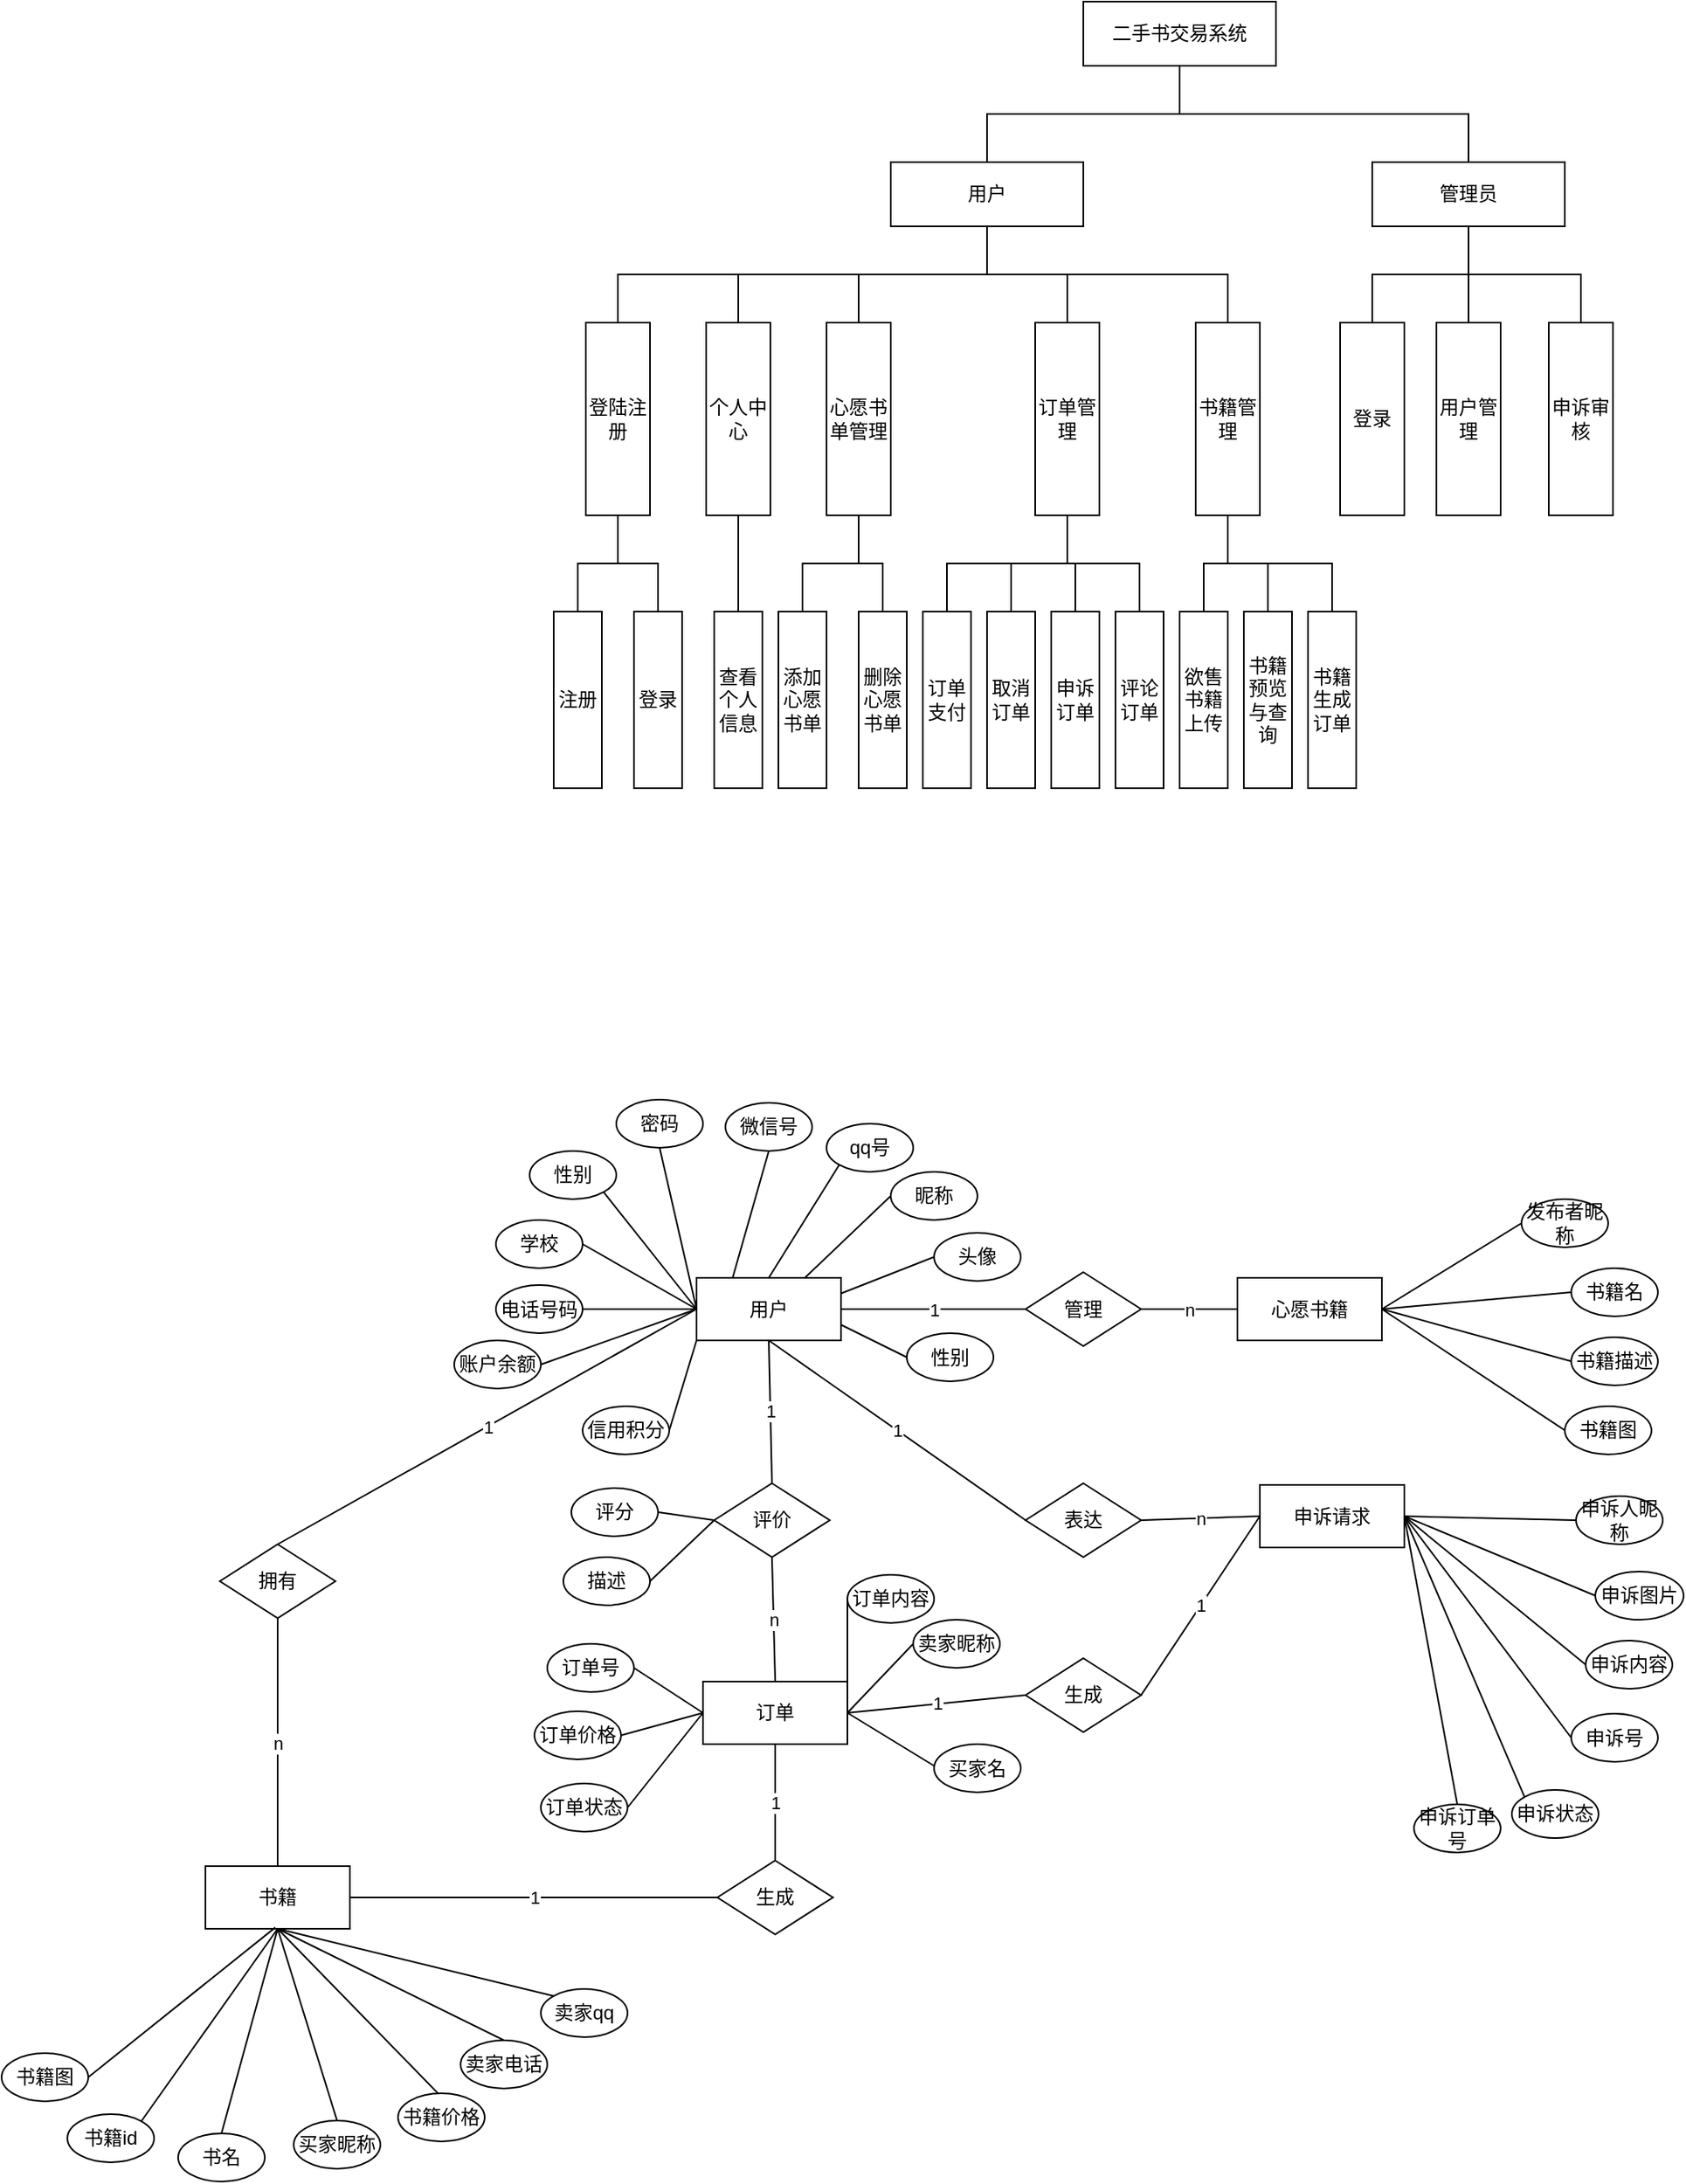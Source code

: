<mxfile version="14.7.4" type="github">
  <diagram id="4o0ffktTfMrf9YX3-bX-" name="Page-1">
    <mxGraphModel dx="1784" dy="772" grid="0" gridSize="10" guides="1" tooltips="1" connect="1" arrows="1" fold="1" page="0" pageScale="1" pageWidth="827" pageHeight="1169" math="0" shadow="0">
      <root>
        <mxCell id="0" />
        <mxCell id="1" parent="0" />
        <mxCell id="ZkkszKnoVTtbmK1aXRnz-1" style="edgeStyle=orthogonalEdgeStyle;rounded=0;orthogonalLoop=1;jettySize=auto;html=1;exitX=0.5;exitY=1;exitDx=0;exitDy=0;endArrow=none;endFill=0;" parent="1" source="ZkkszKnoVTtbmK1aXRnz-3" target="ZkkszKnoVTtbmK1aXRnz-9" edge="1">
          <mxGeometry relative="1" as="geometry" />
        </mxCell>
        <mxCell id="ZkkszKnoVTtbmK1aXRnz-2" style="edgeStyle=orthogonalEdgeStyle;rounded=0;orthogonalLoop=1;jettySize=auto;html=1;entryX=0.5;entryY=0;entryDx=0;entryDy=0;endArrow=none;endFill=0;exitX=0.5;exitY=1;exitDx=0;exitDy=0;" parent="1" source="ZkkszKnoVTtbmK1aXRnz-3" target="ZkkszKnoVTtbmK1aXRnz-13" edge="1">
          <mxGeometry relative="1" as="geometry" />
        </mxCell>
        <mxCell id="ZkkszKnoVTtbmK1aXRnz-3" value="二手书交易系统" style="rounded=0;whiteSpace=wrap;html=1;" parent="1" vertex="1">
          <mxGeometry x="370" y="40" width="120" height="40" as="geometry" />
        </mxCell>
        <mxCell id="ZkkszKnoVTtbmK1aXRnz-4" style="edgeStyle=orthogonalEdgeStyle;rounded=0;orthogonalLoop=1;jettySize=auto;html=1;exitX=0.5;exitY=0;exitDx=0;exitDy=0;entryX=0;entryY=0.5;entryDx=0;entryDy=0;endArrow=none;endFill=0;" parent="1" source="ZkkszKnoVTtbmK1aXRnz-9" target="ZkkszKnoVTtbmK1aXRnz-16" edge="1">
          <mxGeometry relative="1" as="geometry" />
        </mxCell>
        <mxCell id="ZkkszKnoVTtbmK1aXRnz-5" style="edgeStyle=orthogonalEdgeStyle;rounded=0;orthogonalLoop=1;jettySize=auto;html=1;exitX=0.5;exitY=0;exitDx=0;exitDy=0;entryX=0;entryY=0.5;entryDx=0;entryDy=0;endArrow=none;endFill=0;" parent="1" source="ZkkszKnoVTtbmK1aXRnz-9" target="ZkkszKnoVTtbmK1aXRnz-18" edge="1">
          <mxGeometry relative="1" as="geometry" />
        </mxCell>
        <mxCell id="ZkkszKnoVTtbmK1aXRnz-6" style="edgeStyle=orthogonalEdgeStyle;rounded=0;orthogonalLoop=1;jettySize=auto;html=1;exitX=0.5;exitY=0;exitDx=0;exitDy=0;entryX=0;entryY=0.5;entryDx=0;entryDy=0;endArrow=none;endFill=0;" parent="1" source="ZkkszKnoVTtbmK1aXRnz-9" target="ZkkszKnoVTtbmK1aXRnz-21" edge="1">
          <mxGeometry relative="1" as="geometry" />
        </mxCell>
        <mxCell id="ZkkszKnoVTtbmK1aXRnz-7" style="edgeStyle=orthogonalEdgeStyle;rounded=0;orthogonalLoop=1;jettySize=auto;html=1;exitX=0.5;exitY=0;exitDx=0;exitDy=0;entryX=0;entryY=0.5;entryDx=0;entryDy=0;endArrow=none;endFill=0;" parent="1" source="ZkkszKnoVTtbmK1aXRnz-9" target="ZkkszKnoVTtbmK1aXRnz-26" edge="1">
          <mxGeometry relative="1" as="geometry" />
        </mxCell>
        <mxCell id="ZkkszKnoVTtbmK1aXRnz-8" style="edgeStyle=orthogonalEdgeStyle;rounded=0;orthogonalLoop=1;jettySize=auto;html=1;exitX=0.5;exitY=0;exitDx=0;exitDy=0;entryX=0;entryY=0.5;entryDx=0;entryDy=0;endArrow=none;endFill=0;" parent="1" source="ZkkszKnoVTtbmK1aXRnz-9" target="ZkkszKnoVTtbmK1aXRnz-30" edge="1">
          <mxGeometry relative="1" as="geometry" />
        </mxCell>
        <mxCell id="ZkkszKnoVTtbmK1aXRnz-9" value="用户" style="rounded=0;whiteSpace=wrap;html=1;direction=west;" parent="1" vertex="1">
          <mxGeometry x="250" y="140" width="120" height="40" as="geometry" />
        </mxCell>
        <mxCell id="ZkkszKnoVTtbmK1aXRnz-10" style="edgeStyle=orthogonalEdgeStyle;rounded=0;orthogonalLoop=1;jettySize=auto;html=1;exitX=0.5;exitY=1;exitDx=0;exitDy=0;entryX=0;entryY=0.5;entryDx=0;entryDy=0;endArrow=none;endFill=0;" parent="1" source="ZkkszKnoVTtbmK1aXRnz-13" target="ZkkszKnoVTtbmK1aXRnz-31" edge="1">
          <mxGeometry relative="1" as="geometry" />
        </mxCell>
        <mxCell id="ZkkszKnoVTtbmK1aXRnz-11" style="edgeStyle=orthogonalEdgeStyle;rounded=0;orthogonalLoop=1;jettySize=auto;html=1;exitX=0.5;exitY=1;exitDx=0;exitDy=0;entryX=0;entryY=0.5;entryDx=0;entryDy=0;endArrow=none;endFill=0;" parent="1" source="ZkkszKnoVTtbmK1aXRnz-13" target="ZkkszKnoVTtbmK1aXRnz-32" edge="1">
          <mxGeometry relative="1" as="geometry" />
        </mxCell>
        <mxCell id="ZkkszKnoVTtbmK1aXRnz-12" style="edgeStyle=orthogonalEdgeStyle;rounded=0;orthogonalLoop=1;jettySize=auto;html=1;exitX=0.5;exitY=1;exitDx=0;exitDy=0;entryX=0;entryY=0.5;entryDx=0;entryDy=0;endArrow=none;endFill=0;" parent="1" source="ZkkszKnoVTtbmK1aXRnz-13" target="ZkkszKnoVTtbmK1aXRnz-33" edge="1">
          <mxGeometry relative="1" as="geometry" />
        </mxCell>
        <mxCell id="ZkkszKnoVTtbmK1aXRnz-13" value="管理员" style="rounded=0;whiteSpace=wrap;html=1;" parent="1" vertex="1">
          <mxGeometry x="550" y="140" width="120" height="40" as="geometry" />
        </mxCell>
        <mxCell id="ZkkszKnoVTtbmK1aXRnz-14" style="edgeStyle=orthogonalEdgeStyle;rounded=0;orthogonalLoop=1;jettySize=auto;html=1;exitX=1;exitY=0.5;exitDx=0;exitDy=0;entryX=0;entryY=0.5;entryDx=0;entryDy=0;endArrow=none;endFill=0;" parent="1" source="ZkkszKnoVTtbmK1aXRnz-16" target="ZkkszKnoVTtbmK1aXRnz-34" edge="1">
          <mxGeometry relative="1" as="geometry" />
        </mxCell>
        <mxCell id="ZkkszKnoVTtbmK1aXRnz-15" style="edgeStyle=orthogonalEdgeStyle;rounded=0;orthogonalLoop=1;jettySize=auto;html=1;exitX=1;exitY=0.5;exitDx=0;exitDy=0;entryX=0;entryY=0.5;entryDx=0;entryDy=0;endArrow=none;endFill=0;" parent="1" source="ZkkszKnoVTtbmK1aXRnz-16" target="ZkkszKnoVTtbmK1aXRnz-35" edge="1">
          <mxGeometry relative="1" as="geometry" />
        </mxCell>
        <mxCell id="ZkkszKnoVTtbmK1aXRnz-16" value="登陆注册" style="rounded=0;whiteSpace=wrap;html=1;direction=south;" parent="1" vertex="1">
          <mxGeometry x="60" y="240" width="40" height="120" as="geometry" />
        </mxCell>
        <mxCell id="ZkkszKnoVTtbmK1aXRnz-17" style="edgeStyle=orthogonalEdgeStyle;rounded=0;orthogonalLoop=1;jettySize=auto;html=1;exitX=1;exitY=0.5;exitDx=0;exitDy=0;entryX=0;entryY=0.5;entryDx=0;entryDy=0;endArrow=none;endFill=0;" parent="1" source="ZkkszKnoVTtbmK1aXRnz-18" target="ZkkszKnoVTtbmK1aXRnz-36" edge="1">
          <mxGeometry relative="1" as="geometry" />
        </mxCell>
        <mxCell id="ZkkszKnoVTtbmK1aXRnz-18" value="个人中心" style="rounded=0;whiteSpace=wrap;html=1;direction=south;" parent="1" vertex="1">
          <mxGeometry x="135" y="240" width="40" height="120" as="geometry" />
        </mxCell>
        <mxCell id="ZkkszKnoVTtbmK1aXRnz-19" style="edgeStyle=orthogonalEdgeStyle;rounded=0;orthogonalLoop=1;jettySize=auto;html=1;exitX=1;exitY=0.5;exitDx=0;exitDy=0;entryX=0;entryY=0.5;entryDx=0;entryDy=0;endArrow=none;endFill=0;" parent="1" source="ZkkszKnoVTtbmK1aXRnz-21" target="ZkkszKnoVTtbmK1aXRnz-37" edge="1">
          <mxGeometry relative="1" as="geometry" />
        </mxCell>
        <mxCell id="ZkkszKnoVTtbmK1aXRnz-20" style="edgeStyle=orthogonalEdgeStyle;rounded=0;orthogonalLoop=1;jettySize=auto;html=1;exitX=1;exitY=0.5;exitDx=0;exitDy=0;entryX=0;entryY=0.5;entryDx=0;entryDy=0;endArrow=none;endFill=0;" parent="1" source="ZkkszKnoVTtbmK1aXRnz-21" target="ZkkszKnoVTtbmK1aXRnz-38" edge="1">
          <mxGeometry relative="1" as="geometry" />
        </mxCell>
        <mxCell id="ZkkszKnoVTtbmK1aXRnz-21" value="心愿书单管理" style="rounded=0;whiteSpace=wrap;html=1;direction=south;" parent="1" vertex="1">
          <mxGeometry x="210" y="240" width="40" height="120" as="geometry" />
        </mxCell>
        <mxCell id="ZkkszKnoVTtbmK1aXRnz-22" style="edgeStyle=orthogonalEdgeStyle;rounded=0;orthogonalLoop=1;jettySize=auto;html=1;exitX=1;exitY=0.5;exitDx=0;exitDy=0;entryX=0;entryY=0.5;entryDx=0;entryDy=0;endArrow=none;endFill=0;" parent="1" source="ZkkszKnoVTtbmK1aXRnz-26" target="ZkkszKnoVTtbmK1aXRnz-39" edge="1">
          <mxGeometry relative="1" as="geometry" />
        </mxCell>
        <mxCell id="ZkkszKnoVTtbmK1aXRnz-23" style="edgeStyle=orthogonalEdgeStyle;rounded=0;orthogonalLoop=1;jettySize=auto;html=1;exitX=1;exitY=0.5;exitDx=0;exitDy=0;entryX=0;entryY=0.5;entryDx=0;entryDy=0;endArrow=none;endFill=0;" parent="1" source="ZkkszKnoVTtbmK1aXRnz-26" target="ZkkszKnoVTtbmK1aXRnz-40" edge="1">
          <mxGeometry relative="1" as="geometry" />
        </mxCell>
        <mxCell id="ZkkszKnoVTtbmK1aXRnz-24" style="edgeStyle=orthogonalEdgeStyle;rounded=0;orthogonalLoop=1;jettySize=auto;html=1;exitX=1;exitY=0.5;exitDx=0;exitDy=0;entryX=0;entryY=0.5;entryDx=0;entryDy=0;endArrow=none;endFill=0;" parent="1" source="ZkkszKnoVTtbmK1aXRnz-26" target="ZkkszKnoVTtbmK1aXRnz-41" edge="1">
          <mxGeometry relative="1" as="geometry" />
        </mxCell>
        <mxCell id="ZkkszKnoVTtbmK1aXRnz-25" style="edgeStyle=orthogonalEdgeStyle;rounded=0;orthogonalLoop=1;jettySize=auto;html=1;exitX=1;exitY=0.5;exitDx=0;exitDy=0;entryX=0;entryY=0.5;entryDx=0;entryDy=0;endArrow=none;endFill=0;" parent="1" source="ZkkszKnoVTtbmK1aXRnz-26" target="ZkkszKnoVTtbmK1aXRnz-42" edge="1">
          <mxGeometry relative="1" as="geometry" />
        </mxCell>
        <mxCell id="ZkkszKnoVTtbmK1aXRnz-26" value="订单管理" style="rounded=0;whiteSpace=wrap;html=1;direction=south;" parent="1" vertex="1">
          <mxGeometry x="340" y="240" width="40" height="120" as="geometry" />
        </mxCell>
        <mxCell id="ZkkszKnoVTtbmK1aXRnz-27" style="edgeStyle=orthogonalEdgeStyle;rounded=0;orthogonalLoop=1;jettySize=auto;html=1;exitX=1;exitY=0.5;exitDx=0;exitDy=0;entryX=0;entryY=0.5;entryDx=0;entryDy=0;endArrow=none;endFill=0;" parent="1" source="ZkkszKnoVTtbmK1aXRnz-30" target="ZkkszKnoVTtbmK1aXRnz-43" edge="1">
          <mxGeometry relative="1" as="geometry" />
        </mxCell>
        <mxCell id="ZkkszKnoVTtbmK1aXRnz-28" style="edgeStyle=orthogonalEdgeStyle;rounded=0;orthogonalLoop=1;jettySize=auto;html=1;exitX=1;exitY=0.5;exitDx=0;exitDy=0;entryX=0;entryY=0.5;entryDx=0;entryDy=0;endArrow=none;endFill=0;" parent="1" source="ZkkszKnoVTtbmK1aXRnz-30" target="ZkkszKnoVTtbmK1aXRnz-44" edge="1">
          <mxGeometry relative="1" as="geometry" />
        </mxCell>
        <mxCell id="ZkkszKnoVTtbmK1aXRnz-29" style="edgeStyle=orthogonalEdgeStyle;rounded=0;orthogonalLoop=1;jettySize=auto;html=1;exitX=1;exitY=0.5;exitDx=0;exitDy=0;entryX=0;entryY=0.5;entryDx=0;entryDy=0;endArrow=none;endFill=0;" parent="1" source="ZkkszKnoVTtbmK1aXRnz-30" target="ZkkszKnoVTtbmK1aXRnz-45" edge="1">
          <mxGeometry relative="1" as="geometry" />
        </mxCell>
        <mxCell id="ZkkszKnoVTtbmK1aXRnz-30" value="书籍管理" style="rounded=0;whiteSpace=wrap;html=1;direction=south;" parent="1" vertex="1">
          <mxGeometry x="440" y="240" width="40" height="120" as="geometry" />
        </mxCell>
        <mxCell id="ZkkszKnoVTtbmK1aXRnz-31" value="登录" style="rounded=0;whiteSpace=wrap;html=1;direction=south;" parent="1" vertex="1">
          <mxGeometry x="530" y="240" width="40" height="120" as="geometry" />
        </mxCell>
        <mxCell id="ZkkszKnoVTtbmK1aXRnz-32" value="用户管理" style="rounded=0;whiteSpace=wrap;html=1;direction=south;" parent="1" vertex="1">
          <mxGeometry x="590" y="240" width="40" height="120" as="geometry" />
        </mxCell>
        <mxCell id="ZkkszKnoVTtbmK1aXRnz-33" value="申诉审核" style="rounded=0;whiteSpace=wrap;html=1;direction=south;" parent="1" vertex="1">
          <mxGeometry x="660" y="240" width="40" height="120" as="geometry" />
        </mxCell>
        <mxCell id="ZkkszKnoVTtbmK1aXRnz-34" value="注册" style="rounded=0;whiteSpace=wrap;html=1;direction=south;" parent="1" vertex="1">
          <mxGeometry x="40" y="420" width="30" height="110" as="geometry" />
        </mxCell>
        <mxCell id="ZkkszKnoVTtbmK1aXRnz-35" value="登录" style="rounded=0;whiteSpace=wrap;html=1;direction=south;" parent="1" vertex="1">
          <mxGeometry x="90" y="420" width="30" height="110" as="geometry" />
        </mxCell>
        <mxCell id="ZkkszKnoVTtbmK1aXRnz-36" value="查看个人信息" style="rounded=0;whiteSpace=wrap;html=1;direction=south;" parent="1" vertex="1">
          <mxGeometry x="140" y="420" width="30" height="110" as="geometry" />
        </mxCell>
        <mxCell id="ZkkszKnoVTtbmK1aXRnz-37" value="添加心愿书单" style="rounded=0;whiteSpace=wrap;html=1;direction=south;" parent="1" vertex="1">
          <mxGeometry x="180" y="420" width="30" height="110" as="geometry" />
        </mxCell>
        <mxCell id="ZkkszKnoVTtbmK1aXRnz-38" value="删除心愿书单" style="rounded=0;whiteSpace=wrap;html=1;direction=south;" parent="1" vertex="1">
          <mxGeometry x="230" y="420" width="30" height="110" as="geometry" />
        </mxCell>
        <mxCell id="ZkkszKnoVTtbmK1aXRnz-39" value="订单支付" style="rounded=0;whiteSpace=wrap;html=1;direction=south;" parent="1" vertex="1">
          <mxGeometry x="270" y="420" width="30" height="110" as="geometry" />
        </mxCell>
        <mxCell id="ZkkszKnoVTtbmK1aXRnz-40" value="取消订单" style="rounded=0;whiteSpace=wrap;html=1;direction=south;" parent="1" vertex="1">
          <mxGeometry x="310" y="420" width="30" height="110" as="geometry" />
        </mxCell>
        <mxCell id="ZkkszKnoVTtbmK1aXRnz-41" value="申诉订单" style="rounded=0;whiteSpace=wrap;html=1;direction=south;" parent="1" vertex="1">
          <mxGeometry x="350" y="420" width="30" height="110" as="geometry" />
        </mxCell>
        <mxCell id="ZkkszKnoVTtbmK1aXRnz-42" value="评论订单" style="rounded=0;whiteSpace=wrap;html=1;direction=south;" parent="1" vertex="1">
          <mxGeometry x="390" y="420" width="30" height="110" as="geometry" />
        </mxCell>
        <mxCell id="ZkkszKnoVTtbmK1aXRnz-43" value="欲售书籍上传" style="rounded=0;whiteSpace=wrap;html=1;direction=south;" parent="1" vertex="1">
          <mxGeometry x="430" y="420" width="30" height="110" as="geometry" />
        </mxCell>
        <mxCell id="ZkkszKnoVTtbmK1aXRnz-44" value="书籍预览与查询" style="rounded=0;whiteSpace=wrap;html=1;direction=south;" parent="1" vertex="1">
          <mxGeometry x="470" y="420" width="30" height="110" as="geometry" />
        </mxCell>
        <mxCell id="ZkkszKnoVTtbmK1aXRnz-45" value="书籍生成订单" style="rounded=0;whiteSpace=wrap;html=1;direction=south;" parent="1" vertex="1">
          <mxGeometry x="510" y="420" width="30" height="110" as="geometry" />
        </mxCell>
        <mxCell id="ZkkszKnoVTtbmK1aXRnz-46" value="1" style="edgeStyle=none;rounded=0;orthogonalLoop=1;jettySize=auto;html=1;exitX=0.5;exitY=1;exitDx=0;exitDy=0;entryX=0.5;entryY=0;entryDx=0;entryDy=0;endArrow=none;endFill=0;" parent="1" source="ZkkszKnoVTtbmK1aXRnz-50" target="ZkkszKnoVTtbmK1aXRnz-74" edge="1">
          <mxGeometry relative="1" as="geometry" />
        </mxCell>
        <mxCell id="ZkkszKnoVTtbmK1aXRnz-47" value="1" style="edgeStyle=none;rounded=0;orthogonalLoop=1;jettySize=auto;html=1;exitX=1;exitY=0.5;exitDx=0;exitDy=0;entryX=0;entryY=0.5;entryDx=0;entryDy=0;endArrow=none;endFill=0;" parent="1" source="ZkkszKnoVTtbmK1aXRnz-50" target="ZkkszKnoVTtbmK1aXRnz-78" edge="1">
          <mxGeometry relative="1" as="geometry" />
        </mxCell>
        <mxCell id="ZkkszKnoVTtbmK1aXRnz-48" value="1" style="edgeStyle=none;rounded=0;orthogonalLoop=1;jettySize=auto;html=1;entryX=0;entryY=0.5;entryDx=0;entryDy=0;endArrow=none;endFill=0;exitX=0.5;exitY=1;exitDx=0;exitDy=0;" parent="1" source="ZkkszKnoVTtbmK1aXRnz-50" target="ZkkszKnoVTtbmK1aXRnz-80" edge="1">
          <mxGeometry relative="1" as="geometry" />
        </mxCell>
        <mxCell id="ZkkszKnoVTtbmK1aXRnz-49" style="edgeStyle=none;rounded=0;orthogonalLoop=1;jettySize=auto;html=1;exitX=1;exitY=0.75;exitDx=0;exitDy=0;entryX=0;entryY=0.5;entryDx=0;entryDy=0;endArrow=none;endFill=0;" parent="1" source="ZkkszKnoVTtbmK1aXRnz-50" target="ZkkszKnoVTtbmK1aXRnz-137" edge="1">
          <mxGeometry relative="1" as="geometry" />
        </mxCell>
        <mxCell id="bPHqQYPLhakSbmtWYrmr-3" value="1" style="edgeStyle=none;rounded=0;orthogonalLoop=1;jettySize=auto;html=1;exitX=0;exitY=0.5;exitDx=0;exitDy=0;entryX=0.5;entryY=0;entryDx=0;entryDy=0;endArrow=none;endFill=0;" edge="1" parent="1" source="ZkkszKnoVTtbmK1aXRnz-50" target="bPHqQYPLhakSbmtWYrmr-2">
          <mxGeometry relative="1" as="geometry" />
        </mxCell>
        <mxCell id="ZkkszKnoVTtbmK1aXRnz-50" value="用户" style="rounded=0;whiteSpace=wrap;html=1;" parent="1" vertex="1">
          <mxGeometry x="129" y="835" width="90" height="39" as="geometry" />
        </mxCell>
        <mxCell id="ZkkszKnoVTtbmK1aXRnz-51" value="1" style="edgeStyle=none;rounded=0;orthogonalLoop=1;jettySize=auto;html=1;exitX=0.5;exitY=1;exitDx=0;exitDy=0;entryX=0.5;entryY=0;entryDx=0;entryDy=0;endArrow=none;endFill=0;" parent="1" source="ZkkszKnoVTtbmK1aXRnz-59" target="ZkkszKnoVTtbmK1aXRnz-76" edge="1">
          <mxGeometry relative="1" as="geometry" />
        </mxCell>
        <mxCell id="ZkkszKnoVTtbmK1aXRnz-52" style="edgeStyle=none;rounded=0;orthogonalLoop=1;jettySize=auto;html=1;exitX=0;exitY=0.5;exitDx=0;exitDy=0;entryX=1;entryY=0.5;entryDx=0;entryDy=0;endArrow=none;endFill=0;" parent="1" source="ZkkszKnoVTtbmK1aXRnz-59" target="ZkkszKnoVTtbmK1aXRnz-110" edge="1">
          <mxGeometry relative="1" as="geometry" />
        </mxCell>
        <mxCell id="ZkkszKnoVTtbmK1aXRnz-53" style="edgeStyle=none;rounded=0;orthogonalLoop=1;jettySize=auto;html=1;exitX=0;exitY=0.5;exitDx=0;exitDy=0;entryX=1;entryY=0.5;entryDx=0;entryDy=0;endArrow=none;endFill=0;" parent="1" source="ZkkszKnoVTtbmK1aXRnz-59" target="ZkkszKnoVTtbmK1aXRnz-108" edge="1">
          <mxGeometry relative="1" as="geometry" />
        </mxCell>
        <mxCell id="ZkkszKnoVTtbmK1aXRnz-54" style="edgeStyle=none;rounded=0;orthogonalLoop=1;jettySize=auto;html=1;exitX=0;exitY=0.5;exitDx=0;exitDy=0;entryX=1;entryY=0.5;entryDx=0;entryDy=0;endArrow=none;endFill=0;" parent="1" source="ZkkszKnoVTtbmK1aXRnz-59" target="ZkkszKnoVTtbmK1aXRnz-109" edge="1">
          <mxGeometry relative="1" as="geometry" />
        </mxCell>
        <mxCell id="ZkkszKnoVTtbmK1aXRnz-55" style="edgeStyle=none;rounded=0;orthogonalLoop=1;jettySize=auto;html=1;exitX=1;exitY=0.5;exitDx=0;exitDy=0;entryX=0.5;entryY=1;entryDx=0;entryDy=0;endArrow=none;endFill=0;" parent="1" source="ZkkszKnoVTtbmK1aXRnz-59" target="ZkkszKnoVTtbmK1aXRnz-111" edge="1">
          <mxGeometry relative="1" as="geometry" />
        </mxCell>
        <mxCell id="ZkkszKnoVTtbmK1aXRnz-56" style="edgeStyle=none;rounded=0;orthogonalLoop=1;jettySize=auto;html=1;exitX=1;exitY=0.5;exitDx=0;exitDy=0;entryX=0;entryY=0.5;entryDx=0;entryDy=0;endArrow=none;endFill=0;" parent="1" source="ZkkszKnoVTtbmK1aXRnz-59" target="ZkkszKnoVTtbmK1aXRnz-112" edge="1">
          <mxGeometry relative="1" as="geometry" />
        </mxCell>
        <mxCell id="ZkkszKnoVTtbmK1aXRnz-57" style="edgeStyle=none;rounded=0;orthogonalLoop=1;jettySize=auto;html=1;exitX=1;exitY=0.5;exitDx=0;exitDy=0;entryX=0;entryY=0.5;entryDx=0;entryDy=0;endArrow=none;endFill=0;" parent="1" source="ZkkszKnoVTtbmK1aXRnz-59" target="ZkkszKnoVTtbmK1aXRnz-113" edge="1">
          <mxGeometry relative="1" as="geometry" />
        </mxCell>
        <mxCell id="ZkkszKnoVTtbmK1aXRnz-58" value="1" style="edgeStyle=none;rounded=0;orthogonalLoop=1;jettySize=auto;html=1;exitX=1;exitY=0.5;exitDx=0;exitDy=0;entryX=0;entryY=0.5;entryDx=0;entryDy=0;endArrow=none;endFill=0;" parent="1" source="ZkkszKnoVTtbmK1aXRnz-59" target="ZkkszKnoVTtbmK1aXRnz-115" edge="1">
          <mxGeometry relative="1" as="geometry" />
        </mxCell>
        <mxCell id="ZkkszKnoVTtbmK1aXRnz-59" value="订单" style="rounded=0;whiteSpace=wrap;html=1;" parent="1" vertex="1">
          <mxGeometry x="133" y="1086.5" width="90" height="39" as="geometry" />
        </mxCell>
        <mxCell id="ZkkszKnoVTtbmK1aXRnz-60" style="edgeStyle=none;rounded=0;orthogonalLoop=1;jettySize=auto;html=1;exitX=0.5;exitY=1;exitDx=0;exitDy=0;entryX=1;entryY=0;entryDx=0;entryDy=0;endArrow=none;endFill=0;" parent="1" source="ZkkszKnoVTtbmK1aXRnz-66" target="ZkkszKnoVTtbmK1aXRnz-107" edge="1">
          <mxGeometry relative="1" as="geometry" />
        </mxCell>
        <mxCell id="ZkkszKnoVTtbmK1aXRnz-61" style="edgeStyle=none;rounded=0;orthogonalLoop=1;jettySize=auto;html=1;exitX=0.5;exitY=1;exitDx=0;exitDy=0;entryX=0.5;entryY=0;entryDx=0;entryDy=0;endArrow=none;endFill=0;" parent="1" source="ZkkszKnoVTtbmK1aXRnz-66" target="ZkkszKnoVTtbmK1aXRnz-102" edge="1">
          <mxGeometry relative="1" as="geometry" />
        </mxCell>
        <mxCell id="ZkkszKnoVTtbmK1aXRnz-62" style="edgeStyle=none;rounded=0;orthogonalLoop=1;jettySize=auto;html=1;exitX=0.5;exitY=1;exitDx=0;exitDy=0;entryX=0.5;entryY=0;entryDx=0;entryDy=0;endArrow=none;endFill=0;" parent="1" source="ZkkszKnoVTtbmK1aXRnz-66" target="ZkkszKnoVTtbmK1aXRnz-103" edge="1">
          <mxGeometry relative="1" as="geometry" />
        </mxCell>
        <mxCell id="ZkkszKnoVTtbmK1aXRnz-63" style="edgeStyle=none;rounded=0;orthogonalLoop=1;jettySize=auto;html=1;exitX=0.5;exitY=1;exitDx=0;exitDy=0;entryX=0.5;entryY=0.073;entryDx=0;entryDy=0;entryPerimeter=0;endArrow=none;endFill=0;" parent="1" source="ZkkszKnoVTtbmK1aXRnz-66" target="ZkkszKnoVTtbmK1aXRnz-104" edge="1">
          <mxGeometry relative="1" as="geometry" />
        </mxCell>
        <mxCell id="ZkkszKnoVTtbmK1aXRnz-64" style="edgeStyle=none;rounded=0;orthogonalLoop=1;jettySize=auto;html=1;exitX=0.5;exitY=1;exitDx=0;exitDy=0;entryX=0.5;entryY=0;entryDx=0;entryDy=0;endArrow=none;endFill=0;" parent="1" source="ZkkszKnoVTtbmK1aXRnz-66" target="ZkkszKnoVTtbmK1aXRnz-105" edge="1">
          <mxGeometry relative="1" as="geometry" />
        </mxCell>
        <mxCell id="ZkkszKnoVTtbmK1aXRnz-65" style="edgeStyle=none;rounded=0;orthogonalLoop=1;jettySize=auto;html=1;exitX=0.5;exitY=1;exitDx=0;exitDy=0;entryX=0;entryY=0;entryDx=0;entryDy=0;endArrow=none;endFill=0;" parent="1" source="ZkkszKnoVTtbmK1aXRnz-66" target="ZkkszKnoVTtbmK1aXRnz-106" edge="1">
          <mxGeometry relative="1" as="geometry" />
        </mxCell>
        <mxCell id="ZkkszKnoVTtbmK1aXRnz-66" value="书籍" style="rounded=0;whiteSpace=wrap;html=1;" parent="1" vertex="1">
          <mxGeometry x="-177" y="1201.5" width="90" height="39" as="geometry" />
        </mxCell>
        <mxCell id="ZkkszKnoVTtbmK1aXRnz-67" style="edgeStyle=none;rounded=0;orthogonalLoop=1;jettySize=auto;html=1;exitX=1;exitY=0.5;exitDx=0;exitDy=0;entryX=0;entryY=0;entryDx=0;entryDy=0;endArrow=none;endFill=0;" parent="1" source="ZkkszKnoVTtbmK1aXRnz-69" target="ZkkszKnoVTtbmK1aXRnz-138" edge="1">
          <mxGeometry relative="1" as="geometry" />
        </mxCell>
        <mxCell id="ZkkszKnoVTtbmK1aXRnz-68" style="edgeStyle=none;rounded=0;orthogonalLoop=1;jettySize=auto;html=1;exitX=1;exitY=0.5;exitDx=0;exitDy=0;entryX=0.5;entryY=0;entryDx=0;entryDy=0;endArrow=none;endFill=0;" parent="1" source="ZkkszKnoVTtbmK1aXRnz-69" target="ZkkszKnoVTtbmK1aXRnz-139" edge="1">
          <mxGeometry relative="1" as="geometry" />
        </mxCell>
        <mxCell id="ZkkszKnoVTtbmK1aXRnz-69" value="申诉请求" style="rounded=0;whiteSpace=wrap;html=1;" parent="1" vertex="1">
          <mxGeometry x="480" y="964" width="90" height="39" as="geometry" />
        </mxCell>
        <mxCell id="ZkkszKnoVTtbmK1aXRnz-70" value="心愿书籍" style="rounded=0;whiteSpace=wrap;html=1;" parent="1" vertex="1">
          <mxGeometry x="466" y="835" width="90" height="39" as="geometry" />
        </mxCell>
        <mxCell id="ZkkszKnoVTtbmK1aXRnz-71" value="n" style="edgeStyle=none;rounded=0;orthogonalLoop=1;jettySize=auto;html=1;exitX=0.5;exitY=1;exitDx=0;exitDy=0;entryX=0.5;entryY=0;entryDx=0;entryDy=0;endArrow=none;endFill=0;" parent="1" source="ZkkszKnoVTtbmK1aXRnz-74" target="ZkkszKnoVTtbmK1aXRnz-59" edge="1">
          <mxGeometry relative="1" as="geometry" />
        </mxCell>
        <mxCell id="ZkkszKnoVTtbmK1aXRnz-72" style="edgeStyle=none;rounded=0;orthogonalLoop=1;jettySize=auto;html=1;exitX=0;exitY=0.5;exitDx=0;exitDy=0;entryX=1;entryY=0.5;entryDx=0;entryDy=0;endArrow=none;endFill=0;" parent="1" source="ZkkszKnoVTtbmK1aXRnz-74" target="ZkkszKnoVTtbmK1aXRnz-100" edge="1">
          <mxGeometry relative="1" as="geometry" />
        </mxCell>
        <mxCell id="ZkkszKnoVTtbmK1aXRnz-73" style="edgeStyle=none;rounded=0;orthogonalLoop=1;jettySize=auto;html=1;exitX=0;exitY=0.5;exitDx=0;exitDy=0;entryX=1;entryY=0.5;entryDx=0;entryDy=0;endArrow=none;endFill=0;" parent="1" source="ZkkszKnoVTtbmK1aXRnz-74" target="ZkkszKnoVTtbmK1aXRnz-101" edge="1">
          <mxGeometry relative="1" as="geometry" />
        </mxCell>
        <mxCell id="ZkkszKnoVTtbmK1aXRnz-74" value="评价" style="rhombus;whiteSpace=wrap;html=1;" parent="1" vertex="1">
          <mxGeometry x="140" y="963" width="72" height="46" as="geometry" />
        </mxCell>
        <mxCell id="ZkkszKnoVTtbmK1aXRnz-75" value="1" style="edgeStyle=none;rounded=0;orthogonalLoop=1;jettySize=auto;html=1;exitX=0;exitY=0.5;exitDx=0;exitDy=0;entryX=1;entryY=0.5;entryDx=0;entryDy=0;endArrow=none;endFill=0;" parent="1" source="ZkkszKnoVTtbmK1aXRnz-76" target="ZkkszKnoVTtbmK1aXRnz-66" edge="1">
          <mxGeometry relative="1" as="geometry" />
        </mxCell>
        <mxCell id="ZkkszKnoVTtbmK1aXRnz-76" value="生成" style="rhombus;whiteSpace=wrap;html=1;" parent="1" vertex="1">
          <mxGeometry x="142" y="1198" width="72" height="46" as="geometry" />
        </mxCell>
        <mxCell id="ZkkszKnoVTtbmK1aXRnz-77" value="n" style="edgeStyle=none;rounded=0;orthogonalLoop=1;jettySize=auto;html=1;exitX=1;exitY=0.5;exitDx=0;exitDy=0;entryX=0;entryY=0.5;entryDx=0;entryDy=0;endArrow=none;endFill=0;" parent="1" source="ZkkszKnoVTtbmK1aXRnz-78" target="ZkkszKnoVTtbmK1aXRnz-70" edge="1">
          <mxGeometry relative="1" as="geometry" />
        </mxCell>
        <mxCell id="ZkkszKnoVTtbmK1aXRnz-78" value="管理" style="rhombus;whiteSpace=wrap;html=1;" parent="1" vertex="1">
          <mxGeometry x="334" y="831.5" width="72" height="46" as="geometry" />
        </mxCell>
        <mxCell id="ZkkszKnoVTtbmK1aXRnz-79" value="n" style="edgeStyle=none;rounded=0;orthogonalLoop=1;jettySize=auto;html=1;exitX=1;exitY=0.5;exitDx=0;exitDy=0;entryX=0;entryY=0.5;entryDx=0;entryDy=0;endArrow=none;endFill=0;" parent="1" source="ZkkszKnoVTtbmK1aXRnz-80" target="ZkkszKnoVTtbmK1aXRnz-69" edge="1">
          <mxGeometry relative="1" as="geometry" />
        </mxCell>
        <mxCell id="ZkkszKnoVTtbmK1aXRnz-80" value="表达" style="rhombus;whiteSpace=wrap;html=1;" parent="1" vertex="1">
          <mxGeometry x="334" y="963" width="72" height="46" as="geometry" />
        </mxCell>
        <mxCell id="ZkkszKnoVTtbmK1aXRnz-81" style="edgeStyle=none;rounded=0;orthogonalLoop=1;jettySize=auto;html=1;exitX=0.5;exitY=1;exitDx=0;exitDy=0;endArrow=none;endFill=0;" parent="1" source="ZkkszKnoVTtbmK1aXRnz-69" target="ZkkszKnoVTtbmK1aXRnz-69" edge="1">
          <mxGeometry relative="1" as="geometry" />
        </mxCell>
        <mxCell id="ZkkszKnoVTtbmK1aXRnz-82" style="edgeStyle=none;rounded=0;orthogonalLoop=1;jettySize=auto;html=1;exitX=1;exitY=0.5;exitDx=0;exitDy=0;entryX=0;entryY=0.5;entryDx=0;entryDy=0;endArrow=none;endFill=0;" parent="1" source="ZkkszKnoVTtbmK1aXRnz-83" target="ZkkszKnoVTtbmK1aXRnz-50" edge="1">
          <mxGeometry relative="1" as="geometry" />
        </mxCell>
        <mxCell id="ZkkszKnoVTtbmK1aXRnz-83" value="学校" style="ellipse;whiteSpace=wrap;html=1;" parent="1" vertex="1">
          <mxGeometry x="4" y="799" width="54" height="30" as="geometry" />
        </mxCell>
        <mxCell id="ZkkszKnoVTtbmK1aXRnz-84" style="edgeStyle=none;rounded=0;orthogonalLoop=1;jettySize=auto;html=1;exitX=1;exitY=1;exitDx=0;exitDy=0;entryX=0;entryY=0.5;entryDx=0;entryDy=0;endArrow=none;endFill=0;" parent="1" source="ZkkszKnoVTtbmK1aXRnz-85" target="ZkkszKnoVTtbmK1aXRnz-50" edge="1">
          <mxGeometry relative="1" as="geometry" />
        </mxCell>
        <mxCell id="ZkkszKnoVTtbmK1aXRnz-85" value="性别" style="ellipse;whiteSpace=wrap;html=1;" parent="1" vertex="1">
          <mxGeometry x="25" y="756" width="54" height="30" as="geometry" />
        </mxCell>
        <mxCell id="ZkkszKnoVTtbmK1aXRnz-86" style="edgeStyle=none;rounded=0;orthogonalLoop=1;jettySize=auto;html=1;exitX=0;exitY=0.5;exitDx=0;exitDy=0;entryX=0.75;entryY=0;entryDx=0;entryDy=0;endArrow=none;endFill=0;" parent="1" source="ZkkszKnoVTtbmK1aXRnz-87" target="ZkkszKnoVTtbmK1aXRnz-50" edge="1">
          <mxGeometry relative="1" as="geometry" />
        </mxCell>
        <mxCell id="ZkkszKnoVTtbmK1aXRnz-87" value="昵称" style="ellipse;whiteSpace=wrap;html=1;" parent="1" vertex="1">
          <mxGeometry x="250" y="769" width="54" height="30" as="geometry" />
        </mxCell>
        <mxCell id="ZkkszKnoVTtbmK1aXRnz-88" style="edgeStyle=none;rounded=0;orthogonalLoop=1;jettySize=auto;html=1;exitX=1;exitY=0.5;exitDx=0;exitDy=0;entryX=0;entryY=0.5;entryDx=0;entryDy=0;endArrow=none;endFill=0;" parent="1" source="ZkkszKnoVTtbmK1aXRnz-89" target="ZkkszKnoVTtbmK1aXRnz-50" edge="1">
          <mxGeometry relative="1" as="geometry" />
        </mxCell>
        <mxCell id="ZkkszKnoVTtbmK1aXRnz-89" value="电话号码" style="ellipse;whiteSpace=wrap;html=1;" parent="1" vertex="1">
          <mxGeometry x="4" y="839.5" width="54" height="30" as="geometry" />
        </mxCell>
        <mxCell id="ZkkszKnoVTtbmK1aXRnz-90" style="edgeStyle=none;rounded=0;orthogonalLoop=1;jettySize=auto;html=1;exitX=0.5;exitY=1;exitDx=0;exitDy=0;entryX=0;entryY=0.5;entryDx=0;entryDy=0;endArrow=none;endFill=0;" parent="1" source="ZkkszKnoVTtbmK1aXRnz-91" target="ZkkszKnoVTtbmK1aXRnz-50" edge="1">
          <mxGeometry relative="1" as="geometry" />
        </mxCell>
        <mxCell id="ZkkszKnoVTtbmK1aXRnz-91" value="密码" style="ellipse;whiteSpace=wrap;html=1;" parent="1" vertex="1">
          <mxGeometry x="79" y="724" width="54" height="30" as="geometry" />
        </mxCell>
        <mxCell id="ZkkszKnoVTtbmK1aXRnz-92" style="edgeStyle=none;rounded=0;orthogonalLoop=1;jettySize=auto;html=1;exitX=0;exitY=1;exitDx=0;exitDy=0;entryX=0.5;entryY=0;entryDx=0;entryDy=0;endArrow=none;endFill=0;" parent="1" source="ZkkszKnoVTtbmK1aXRnz-93" target="ZkkszKnoVTtbmK1aXRnz-50" edge="1">
          <mxGeometry relative="1" as="geometry" />
        </mxCell>
        <mxCell id="ZkkszKnoVTtbmK1aXRnz-93" value="qq号" style="ellipse;whiteSpace=wrap;html=1;" parent="1" vertex="1">
          <mxGeometry x="210" y="739" width="54" height="30" as="geometry" />
        </mxCell>
        <mxCell id="ZkkszKnoVTtbmK1aXRnz-94" style="edgeStyle=none;rounded=0;orthogonalLoop=1;jettySize=auto;html=1;exitX=0.5;exitY=1;exitDx=0;exitDy=0;entryX=0.25;entryY=0;entryDx=0;entryDy=0;endArrow=none;endFill=0;" parent="1" source="ZkkszKnoVTtbmK1aXRnz-95" target="ZkkszKnoVTtbmK1aXRnz-50" edge="1">
          <mxGeometry relative="1" as="geometry" />
        </mxCell>
        <mxCell id="ZkkszKnoVTtbmK1aXRnz-95" value="微信号" style="ellipse;whiteSpace=wrap;html=1;" parent="1" vertex="1">
          <mxGeometry x="147" y="726" width="54" height="30" as="geometry" />
        </mxCell>
        <mxCell id="ZkkszKnoVTtbmK1aXRnz-96" style="edgeStyle=none;rounded=0;orthogonalLoop=1;jettySize=auto;html=1;exitX=1;exitY=0.5;exitDx=0;exitDy=0;entryX=0;entryY=0.5;entryDx=0;entryDy=0;endArrow=none;endFill=0;" parent="1" source="ZkkszKnoVTtbmK1aXRnz-97" target="ZkkszKnoVTtbmK1aXRnz-50" edge="1">
          <mxGeometry relative="1" as="geometry" />
        </mxCell>
        <mxCell id="ZkkszKnoVTtbmK1aXRnz-97" value="账户余额" style="ellipse;whiteSpace=wrap;html=1;" parent="1" vertex="1">
          <mxGeometry x="-22" y="874" width="54" height="30" as="geometry" />
        </mxCell>
        <mxCell id="ZkkszKnoVTtbmK1aXRnz-98" style="edgeStyle=none;rounded=0;orthogonalLoop=1;jettySize=auto;html=1;exitX=1;exitY=0.5;exitDx=0;exitDy=0;entryX=0;entryY=1;entryDx=0;entryDy=0;endArrow=none;endFill=0;" parent="1" source="ZkkszKnoVTtbmK1aXRnz-99" target="ZkkszKnoVTtbmK1aXRnz-50" edge="1">
          <mxGeometry relative="1" as="geometry" />
        </mxCell>
        <mxCell id="ZkkszKnoVTtbmK1aXRnz-99" value="信用积分" style="ellipse;whiteSpace=wrap;html=1;" parent="1" vertex="1">
          <mxGeometry x="58" y="915" width="54" height="30" as="geometry" />
        </mxCell>
        <mxCell id="ZkkszKnoVTtbmK1aXRnz-100" value="评分" style="ellipse;whiteSpace=wrap;html=1;" parent="1" vertex="1">
          <mxGeometry x="51" y="966" width="54" height="30" as="geometry" />
        </mxCell>
        <mxCell id="ZkkszKnoVTtbmK1aXRnz-101" value="描述" style="ellipse;whiteSpace=wrap;html=1;" parent="1" vertex="1">
          <mxGeometry x="46" y="1009" width="54" height="30" as="geometry" />
        </mxCell>
        <mxCell id="ZkkszKnoVTtbmK1aXRnz-102" value="书名" style="ellipse;whiteSpace=wrap;html=1;" parent="1" vertex="1">
          <mxGeometry x="-194" y="1368" width="54" height="30" as="geometry" />
        </mxCell>
        <mxCell id="ZkkszKnoVTtbmK1aXRnz-103" value="买家昵称" style="ellipse;whiteSpace=wrap;html=1;" parent="1" vertex="1">
          <mxGeometry x="-122" y="1360" width="54" height="30" as="geometry" />
        </mxCell>
        <mxCell id="ZkkszKnoVTtbmK1aXRnz-104" value="书籍价格" style="ellipse;whiteSpace=wrap;html=1;" parent="1" vertex="1">
          <mxGeometry x="-57" y="1343" width="54" height="30" as="geometry" />
        </mxCell>
        <mxCell id="ZkkszKnoVTtbmK1aXRnz-105" value="卖家电话" style="ellipse;whiteSpace=wrap;html=1;" parent="1" vertex="1">
          <mxGeometry x="-18" y="1310" width="54" height="30" as="geometry" />
        </mxCell>
        <mxCell id="ZkkszKnoVTtbmK1aXRnz-106" value="卖家qq" style="ellipse;whiteSpace=wrap;html=1;" parent="1" vertex="1">
          <mxGeometry x="32" y="1278" width="54" height="30" as="geometry" />
        </mxCell>
        <mxCell id="ZkkszKnoVTtbmK1aXRnz-107" value="书籍id" style="ellipse;whiteSpace=wrap;html=1;" parent="1" vertex="1">
          <mxGeometry x="-263" y="1356" width="54" height="30" as="geometry" />
        </mxCell>
        <mxCell id="ZkkszKnoVTtbmK1aXRnz-108" value="订单价格" style="ellipse;whiteSpace=wrap;html=1;" parent="1" vertex="1">
          <mxGeometry x="28" y="1105" width="54" height="30" as="geometry" />
        </mxCell>
        <mxCell id="ZkkszKnoVTtbmK1aXRnz-109" value="订单状态" style="ellipse;whiteSpace=wrap;html=1;" parent="1" vertex="1">
          <mxGeometry x="32" y="1150" width="54" height="30" as="geometry" />
        </mxCell>
        <mxCell id="ZkkszKnoVTtbmK1aXRnz-110" value="订单号" style="ellipse;whiteSpace=wrap;html=1;" parent="1" vertex="1">
          <mxGeometry x="36" y="1063" width="54" height="30" as="geometry" />
        </mxCell>
        <mxCell id="ZkkszKnoVTtbmK1aXRnz-111" value="买家名" style="ellipse;whiteSpace=wrap;html=1;" parent="1" vertex="1">
          <mxGeometry x="277" y="1125.5" width="54" height="30" as="geometry" />
        </mxCell>
        <mxCell id="ZkkszKnoVTtbmK1aXRnz-112" value="订单内容" style="ellipse;whiteSpace=wrap;html=1;" parent="1" vertex="1">
          <mxGeometry x="223" y="1020" width="54" height="30" as="geometry" />
        </mxCell>
        <mxCell id="ZkkszKnoVTtbmK1aXRnz-113" value="卖家昵称" style="ellipse;whiteSpace=wrap;html=1;" parent="1" vertex="1">
          <mxGeometry x="264" y="1048" width="54" height="30" as="geometry" />
        </mxCell>
        <mxCell id="ZkkszKnoVTtbmK1aXRnz-114" value="1" style="edgeStyle=none;rounded=0;orthogonalLoop=1;jettySize=auto;html=1;exitX=1;exitY=0.5;exitDx=0;exitDy=0;entryX=0;entryY=0.5;entryDx=0;entryDy=0;endArrow=none;endFill=0;" parent="1" source="ZkkszKnoVTtbmK1aXRnz-115" target="ZkkszKnoVTtbmK1aXRnz-69" edge="1">
          <mxGeometry relative="1" as="geometry" />
        </mxCell>
        <mxCell id="ZkkszKnoVTtbmK1aXRnz-115" value="生成" style="rhombus;whiteSpace=wrap;html=1;" parent="1" vertex="1">
          <mxGeometry x="334" y="1072" width="72" height="46" as="geometry" />
        </mxCell>
        <mxCell id="ZkkszKnoVTtbmK1aXRnz-116" style="edgeStyle=none;rounded=0;orthogonalLoop=1;jettySize=auto;html=1;exitX=0;exitY=0.5;exitDx=0;exitDy=0;entryX=1;entryY=0.5;entryDx=0;entryDy=0;endArrow=none;endFill=0;" parent="1" source="ZkkszKnoVTtbmK1aXRnz-117" target="ZkkszKnoVTtbmK1aXRnz-69" edge="1">
          <mxGeometry relative="1" as="geometry" />
        </mxCell>
        <mxCell id="ZkkszKnoVTtbmK1aXRnz-117" value="申诉号" style="ellipse;whiteSpace=wrap;html=1;" parent="1" vertex="1">
          <mxGeometry x="674" y="1106.5" width="54" height="30" as="geometry" />
        </mxCell>
        <mxCell id="ZkkszKnoVTtbmK1aXRnz-118" style="edgeStyle=none;rounded=0;orthogonalLoop=1;jettySize=auto;html=1;exitX=0;exitY=0.5;exitDx=0;exitDy=0;entryX=1;entryY=0.5;entryDx=0;entryDy=0;endArrow=none;endFill=0;" parent="1" source="ZkkszKnoVTtbmK1aXRnz-119" target="ZkkszKnoVTtbmK1aXRnz-69" edge="1">
          <mxGeometry relative="1" as="geometry" />
        </mxCell>
        <mxCell id="ZkkszKnoVTtbmK1aXRnz-119" value="申诉内容" style="ellipse;whiteSpace=wrap;html=1;" parent="1" vertex="1">
          <mxGeometry x="683" y="1061" width="54" height="30" as="geometry" />
        </mxCell>
        <mxCell id="ZkkszKnoVTtbmK1aXRnz-120" style="edgeStyle=none;rounded=0;orthogonalLoop=1;jettySize=auto;html=1;exitX=0;exitY=0.5;exitDx=0;exitDy=0;entryX=1;entryY=0.5;entryDx=0;entryDy=0;endArrow=none;endFill=0;" parent="1" source="ZkkszKnoVTtbmK1aXRnz-121" target="ZkkszKnoVTtbmK1aXRnz-69" edge="1">
          <mxGeometry relative="1" as="geometry" />
        </mxCell>
        <mxCell id="ZkkszKnoVTtbmK1aXRnz-121" value="申诉图片" style="ellipse;whiteSpace=wrap;html=1;" parent="1" vertex="1">
          <mxGeometry x="689" y="1018" width="55" height="30" as="geometry" />
        </mxCell>
        <mxCell id="ZkkszKnoVTtbmK1aXRnz-122" style="edgeStyle=none;rounded=0;orthogonalLoop=1;jettySize=auto;html=1;exitX=0;exitY=0.5;exitDx=0;exitDy=0;entryX=1;entryY=0.5;entryDx=0;entryDy=0;endArrow=none;endFill=0;" parent="1" source="ZkkszKnoVTtbmK1aXRnz-123" target="ZkkszKnoVTtbmK1aXRnz-69" edge="1">
          <mxGeometry relative="1" as="geometry" />
        </mxCell>
        <mxCell id="ZkkszKnoVTtbmK1aXRnz-123" value="申诉人昵称" style="ellipse;whiteSpace=wrap;html=1;" parent="1" vertex="1">
          <mxGeometry x="677" y="971" width="54" height="30" as="geometry" />
        </mxCell>
        <mxCell id="ZkkszKnoVTtbmK1aXRnz-124" style="edgeStyle=none;rounded=0;orthogonalLoop=1;jettySize=auto;html=1;exitX=1;exitY=0.5;exitDx=0;exitDy=0;entryX=0.484;entryY=0.979;entryDx=0;entryDy=0;entryPerimeter=0;endArrow=none;endFill=0;" parent="1" source="ZkkszKnoVTtbmK1aXRnz-125" target="ZkkszKnoVTtbmK1aXRnz-66" edge="1">
          <mxGeometry relative="1" as="geometry" />
        </mxCell>
        <mxCell id="ZkkszKnoVTtbmK1aXRnz-125" value="书籍图" style="ellipse;whiteSpace=wrap;html=1;" parent="1" vertex="1">
          <mxGeometry x="-304" y="1318" width="54" height="30" as="geometry" />
        </mxCell>
        <mxCell id="ZkkszKnoVTtbmK1aXRnz-126" style="edgeStyle=none;rounded=0;orthogonalLoop=1;jettySize=auto;html=1;exitX=0;exitY=0.5;exitDx=0;exitDy=0;entryX=1;entryY=0.25;entryDx=0;entryDy=0;endArrow=none;endFill=0;" parent="1" source="ZkkszKnoVTtbmK1aXRnz-127" target="ZkkszKnoVTtbmK1aXRnz-50" edge="1">
          <mxGeometry relative="1" as="geometry" />
        </mxCell>
        <mxCell id="ZkkszKnoVTtbmK1aXRnz-127" value="头像" style="ellipse;whiteSpace=wrap;html=1;" parent="1" vertex="1">
          <mxGeometry x="277" y="807" width="54" height="30" as="geometry" />
        </mxCell>
        <mxCell id="ZkkszKnoVTtbmK1aXRnz-128" style="edgeStyle=none;rounded=0;orthogonalLoop=1;jettySize=auto;html=1;exitX=0;exitY=0.5;exitDx=0;exitDy=0;entryX=1;entryY=0.5;entryDx=0;entryDy=0;endArrow=none;endFill=0;" parent="1" source="ZkkszKnoVTtbmK1aXRnz-129" target="ZkkszKnoVTtbmK1aXRnz-70" edge="1">
          <mxGeometry relative="1" as="geometry" />
        </mxCell>
        <mxCell id="ZkkszKnoVTtbmK1aXRnz-129" value="发布者昵称" style="ellipse;whiteSpace=wrap;html=1;" parent="1" vertex="1">
          <mxGeometry x="643" y="786" width="54" height="30" as="geometry" />
        </mxCell>
        <mxCell id="ZkkszKnoVTtbmK1aXRnz-130" style="edgeStyle=none;rounded=0;orthogonalLoop=1;jettySize=auto;html=1;exitX=0;exitY=0.5;exitDx=0;exitDy=0;entryX=1;entryY=0.5;entryDx=0;entryDy=0;endArrow=none;endFill=0;" parent="1" source="ZkkszKnoVTtbmK1aXRnz-131" target="ZkkszKnoVTtbmK1aXRnz-70" edge="1">
          <mxGeometry relative="1" as="geometry" />
        </mxCell>
        <mxCell id="ZkkszKnoVTtbmK1aXRnz-131" value="书籍名" style="ellipse;whiteSpace=wrap;html=1;" parent="1" vertex="1">
          <mxGeometry x="674" y="829" width="54" height="30" as="geometry" />
        </mxCell>
        <mxCell id="ZkkszKnoVTtbmK1aXRnz-132" style="edgeStyle=none;rounded=0;orthogonalLoop=1;jettySize=auto;html=1;exitX=0;exitY=0.5;exitDx=0;exitDy=0;entryX=1;entryY=0.5;entryDx=0;entryDy=0;endArrow=none;endFill=0;" parent="1" source="ZkkszKnoVTtbmK1aXRnz-133" target="ZkkszKnoVTtbmK1aXRnz-70" edge="1">
          <mxGeometry relative="1" as="geometry" />
        </mxCell>
        <mxCell id="ZkkszKnoVTtbmK1aXRnz-133" value="书籍描述" style="ellipse;whiteSpace=wrap;html=1;" parent="1" vertex="1">
          <mxGeometry x="674" y="872" width="54" height="30" as="geometry" />
        </mxCell>
        <mxCell id="ZkkszKnoVTtbmK1aXRnz-134" style="edgeStyle=none;rounded=0;orthogonalLoop=1;jettySize=auto;html=1;exitX=0;exitY=0.5;exitDx=0;exitDy=0;endArrow=none;endFill=0;entryX=1;entryY=0.5;entryDx=0;entryDy=0;" parent="1" source="ZkkszKnoVTtbmK1aXRnz-135" target="ZkkszKnoVTtbmK1aXRnz-70" edge="1">
          <mxGeometry relative="1" as="geometry" />
        </mxCell>
        <mxCell id="ZkkszKnoVTtbmK1aXRnz-135" value="书籍图" style="ellipse;whiteSpace=wrap;html=1;" parent="1" vertex="1">
          <mxGeometry x="670" y="915" width="54" height="30" as="geometry" />
        </mxCell>
        <mxCell id="ZkkszKnoVTtbmK1aXRnz-136" style="edgeStyle=none;rounded=0;orthogonalLoop=1;jettySize=auto;html=1;exitX=0.5;exitY=1;exitDx=0;exitDy=0;endArrow=none;endFill=0;" parent="1" source="ZkkszKnoVTtbmK1aXRnz-69" target="ZkkszKnoVTtbmK1aXRnz-69" edge="1">
          <mxGeometry relative="1" as="geometry" />
        </mxCell>
        <mxCell id="ZkkszKnoVTtbmK1aXRnz-137" value="性别" style="ellipse;whiteSpace=wrap;html=1;" parent="1" vertex="1">
          <mxGeometry x="260" y="869.5" width="54" height="30" as="geometry" />
        </mxCell>
        <mxCell id="ZkkszKnoVTtbmK1aXRnz-138" value="申诉状态" style="ellipse;whiteSpace=wrap;html=1;" parent="1" vertex="1">
          <mxGeometry x="637" y="1154" width="54" height="30" as="geometry" />
        </mxCell>
        <mxCell id="ZkkszKnoVTtbmK1aXRnz-139" value="申诉订单号" style="ellipse;whiteSpace=wrap;html=1;" parent="1" vertex="1">
          <mxGeometry x="576" y="1163" width="54" height="30" as="geometry" />
        </mxCell>
        <mxCell id="bPHqQYPLhakSbmtWYrmr-4" value="n" style="edgeStyle=none;rounded=0;orthogonalLoop=1;jettySize=auto;html=1;entryX=0.5;entryY=0;entryDx=0;entryDy=0;endArrow=none;endFill=0;" edge="1" parent="1" source="bPHqQYPLhakSbmtWYrmr-2" target="ZkkszKnoVTtbmK1aXRnz-66">
          <mxGeometry relative="1" as="geometry" />
        </mxCell>
        <mxCell id="bPHqQYPLhakSbmtWYrmr-2" value="拥有" style="rhombus;whiteSpace=wrap;html=1;" vertex="1" parent="1">
          <mxGeometry x="-168" y="1001" width="72" height="46" as="geometry" />
        </mxCell>
      </root>
    </mxGraphModel>
  </diagram>
</mxfile>

